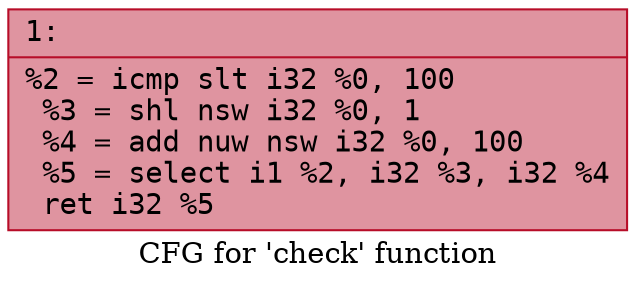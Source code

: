 digraph "CFG for 'check' function" {
	label="CFG for 'check' function";

	Node0x567e4b99e7c0 [shape=record,color="#b70d28ff", style=filled, fillcolor="#b70d2870" fontname="Courier",label="{1:\l|  %2 = icmp slt i32 %0, 100\l  %3 = shl nsw i32 %0, 1\l  %4 = add nuw nsw i32 %0, 100\l  %5 = select i1 %2, i32 %3, i32 %4\l  ret i32 %5\l}"];
}
